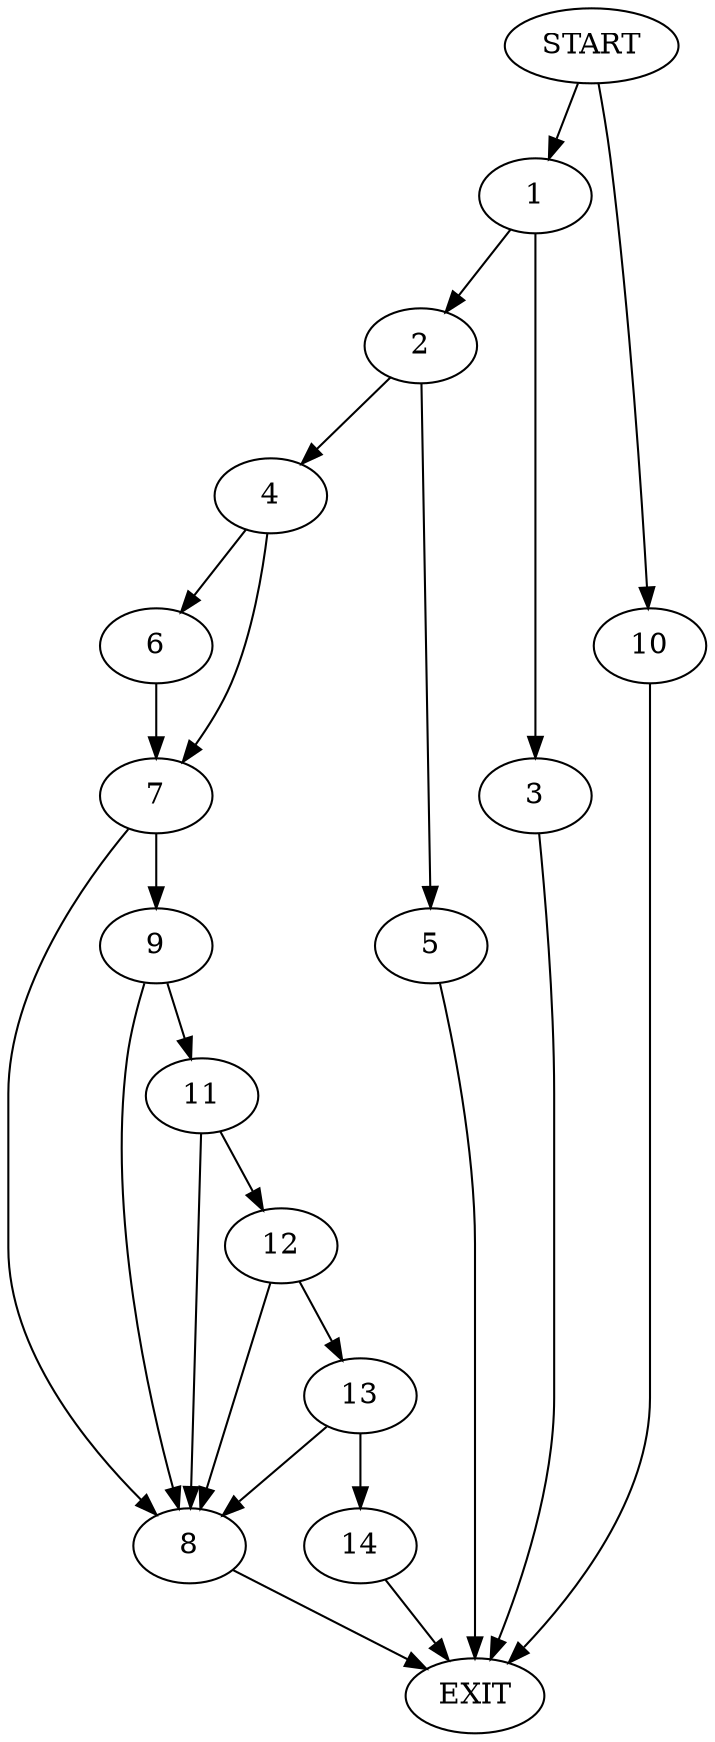 digraph {
0 [label="START"]
15 [label="EXIT"]
0 -> 1
1 -> 2
1 -> 3
3 -> 15
2 -> 4
2 -> 5
5 -> 15
4 -> 6
4 -> 7
7 -> 8
7 -> 9
6 -> 7
0 -> 10
10 -> 15
9 -> 8
9 -> 11
8 -> 15
11 -> 12
11 -> 8
12 -> 13
12 -> 8
13 -> 8
13 -> 14
14 -> 15
}
